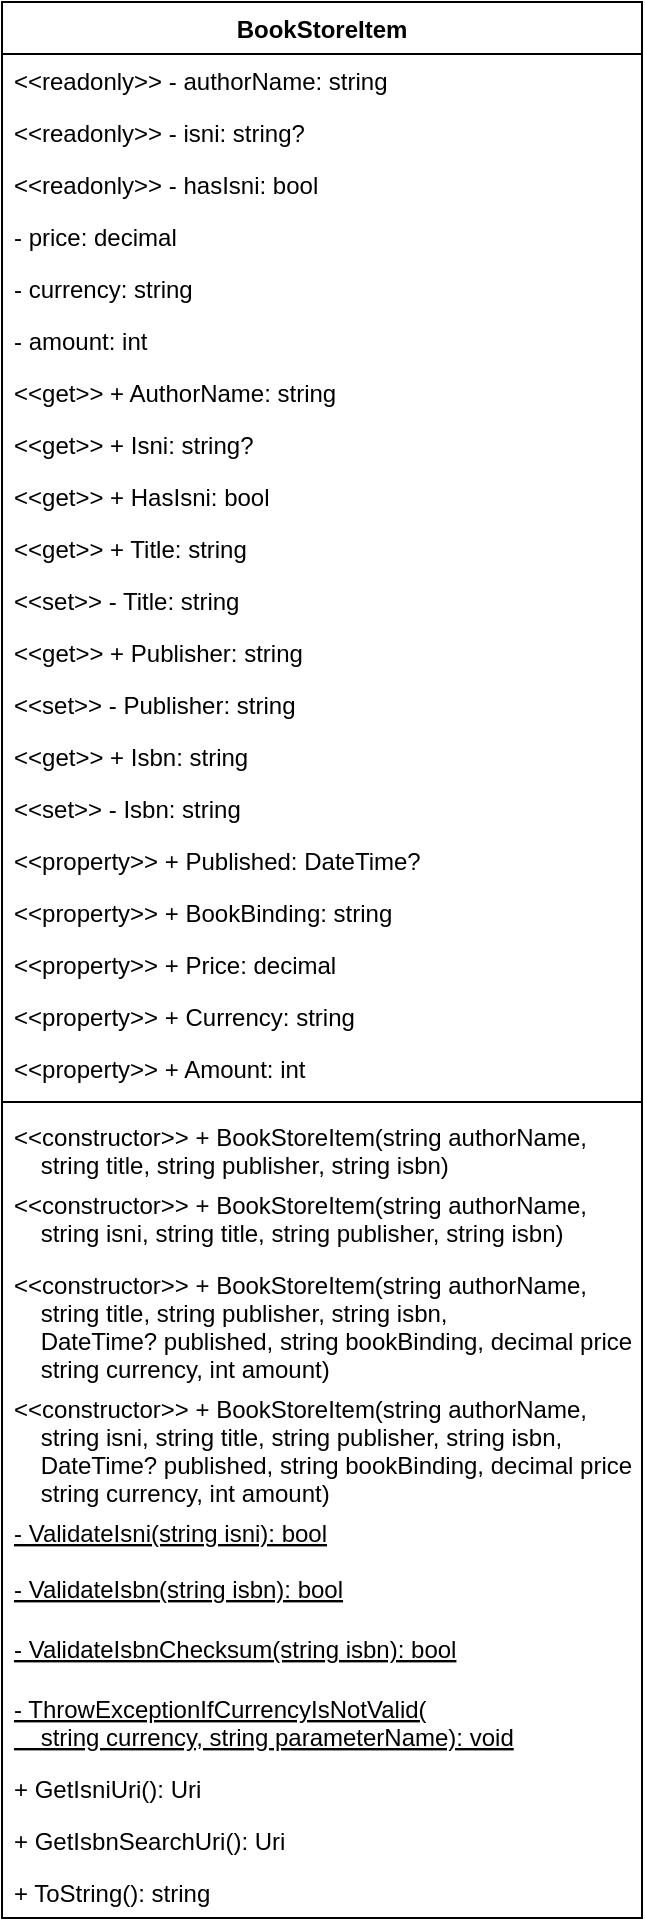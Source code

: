 <mxfile version="20.2.3" type="device"><diagram id="ekLerv10-5Og8tD3GVhr" name="class-diagram"><mxGraphModel dx="1828" dy="561" grid="1" gridSize="10" guides="1" tooltips="1" connect="1" arrows="1" fold="1" page="1" pageScale="1" pageWidth="850" pageHeight="1100" math="0" shadow="0"><root><mxCell id="8sShPmPlEh92SBYfi-gu-0"/><mxCell id="8sShPmPlEh92SBYfi-gu-1" parent="8sShPmPlEh92SBYfi-gu-0"/><mxCell id="dL_3BTujGqF_IkzBiXf5-0" value="BookStoreItem" style="swimlane;fontStyle=1;align=center;verticalAlign=top;childLayout=stackLayout;horizontal=1;startSize=26;horizontalStack=0;resizeParent=1;resizeParentMax=0;resizeLast=0;collapsible=1;marginBottom=0;" vertex="1" parent="8sShPmPlEh92SBYfi-gu-1"><mxGeometry x="-800" y="40" width="320" height="958" as="geometry"/></mxCell><mxCell id="dL_3BTujGqF_IkzBiXf5-13" value="&lt;&lt;readonly&gt;&gt; - authorName: string" style="text;strokeColor=none;fillColor=none;align=left;verticalAlign=top;spacingLeft=4;spacingRight=4;overflow=hidden;rotatable=0;points=[[0,0.5],[1,0.5]];portConstraint=eastwest;" vertex="1" parent="dL_3BTujGqF_IkzBiXf5-0"><mxGeometry y="26" width="320" height="26" as="geometry"/></mxCell><mxCell id="dL_3BTujGqF_IkzBiXf5-14" value="&lt;&lt;readonly&gt;&gt; - isni: string?" style="text;strokeColor=none;fillColor=none;align=left;verticalAlign=top;spacingLeft=4;spacingRight=4;overflow=hidden;rotatable=0;points=[[0,0.5],[1,0.5]];portConstraint=eastwest;" vertex="1" parent="dL_3BTujGqF_IkzBiXf5-0"><mxGeometry y="52" width="320" height="26" as="geometry"/></mxCell><mxCell id="dL_3BTujGqF_IkzBiXf5-15" value="&lt;&lt;readonly&gt;&gt; - hasIsni: bool" style="text;strokeColor=none;fillColor=none;align=left;verticalAlign=top;spacingLeft=4;spacingRight=4;overflow=hidden;rotatable=0;points=[[0,0.5],[1,0.5]];portConstraint=eastwest;" vertex="1" parent="dL_3BTujGqF_IkzBiXf5-0"><mxGeometry y="78" width="320" height="26" as="geometry"/></mxCell><mxCell id="dL_3BTujGqF_IkzBiXf5-16" value="- price: decimal" style="text;strokeColor=none;fillColor=none;align=left;verticalAlign=top;spacingLeft=4;spacingRight=4;overflow=hidden;rotatable=0;points=[[0,0.5],[1,0.5]];portConstraint=eastwest;" vertex="1" parent="dL_3BTujGqF_IkzBiXf5-0"><mxGeometry y="104" width="320" height="26" as="geometry"/></mxCell><mxCell id="dL_3BTujGqF_IkzBiXf5-17" value="- currency: string" style="text;strokeColor=none;fillColor=none;align=left;verticalAlign=top;spacingLeft=4;spacingRight=4;overflow=hidden;rotatable=0;points=[[0,0.5],[1,0.5]];portConstraint=eastwest;" vertex="1" parent="dL_3BTujGqF_IkzBiXf5-0"><mxGeometry y="130" width="320" height="26" as="geometry"/></mxCell><mxCell id="dL_3BTujGqF_IkzBiXf5-18" value="- amount: int" style="text;strokeColor=none;fillColor=none;align=left;verticalAlign=top;spacingLeft=4;spacingRight=4;overflow=hidden;rotatable=0;points=[[0,0.5],[1,0.5]];portConstraint=eastwest;" vertex="1" parent="dL_3BTujGqF_IkzBiXf5-0"><mxGeometry y="156" width="320" height="26" as="geometry"/></mxCell><mxCell id="dL_3BTujGqF_IkzBiXf5-1" value="&lt;&lt;get&gt;&gt; + AuthorName: string" style="text;strokeColor=none;fillColor=none;align=left;verticalAlign=top;spacingLeft=4;spacingRight=4;overflow=hidden;rotatable=0;points=[[0,0.5],[1,0.5]];portConstraint=eastwest;" vertex="1" parent="dL_3BTujGqF_IkzBiXf5-0"><mxGeometry y="182" width="320" height="26" as="geometry"/></mxCell><mxCell id="dL_3BTujGqF_IkzBiXf5-2" value="&lt;&lt;get&gt;&gt; + Isni: string?" style="text;strokeColor=none;fillColor=none;align=left;verticalAlign=top;spacingLeft=4;spacingRight=4;overflow=hidden;rotatable=0;points=[[0,0.5],[1,0.5]];portConstraint=eastwest;" vertex="1" parent="dL_3BTujGqF_IkzBiXf5-0"><mxGeometry y="208" width="320" height="26" as="geometry"/></mxCell><mxCell id="dL_3BTujGqF_IkzBiXf5-3" value="&lt;&lt;get&gt;&gt; + HasIsni: bool" style="text;strokeColor=none;fillColor=none;align=left;verticalAlign=top;spacingLeft=4;spacingRight=4;overflow=hidden;rotatable=0;points=[[0,0.5],[1,0.5]];portConstraint=eastwest;" vertex="1" parent="dL_3BTujGqF_IkzBiXf5-0"><mxGeometry y="234" width="320" height="26" as="geometry"/></mxCell><mxCell id="dL_3BTujGqF_IkzBiXf5-4" value="&lt;&lt;get&gt;&gt; + Title: string" style="text;strokeColor=none;fillColor=none;align=left;verticalAlign=top;spacingLeft=4;spacingRight=4;overflow=hidden;rotatable=0;points=[[0,0.5],[1,0.5]];portConstraint=eastwest;" vertex="1" parent="dL_3BTujGqF_IkzBiXf5-0"><mxGeometry y="260" width="320" height="26" as="geometry"/></mxCell><mxCell id="dL_3BTujGqF_IkzBiXf5-24" value="&lt;&lt;set&gt;&gt; - Title: string" style="text;strokeColor=none;fillColor=none;align=left;verticalAlign=top;spacingLeft=4;spacingRight=4;overflow=hidden;rotatable=0;points=[[0,0.5],[1,0.5]];portConstraint=eastwest;" vertex="1" parent="dL_3BTujGqF_IkzBiXf5-0"><mxGeometry y="286" width="320" height="26" as="geometry"/></mxCell><mxCell id="dL_3BTujGqF_IkzBiXf5-23" value="&lt;&lt;get&gt;&gt; + Publisher: string" style="text;strokeColor=none;fillColor=none;align=left;verticalAlign=top;spacingLeft=4;spacingRight=4;overflow=hidden;rotatable=0;points=[[0,0.5],[1,0.5]];portConstraint=eastwest;" vertex="1" parent="dL_3BTujGqF_IkzBiXf5-0"><mxGeometry y="312" width="320" height="26" as="geometry"/></mxCell><mxCell id="dL_3BTujGqF_IkzBiXf5-22" value="&lt;&lt;set&gt;&gt; - Publisher: string" style="text;strokeColor=none;fillColor=none;align=left;verticalAlign=top;spacingLeft=4;spacingRight=4;overflow=hidden;rotatable=0;points=[[0,0.5],[1,0.5]];portConstraint=eastwest;" vertex="1" parent="dL_3BTujGqF_IkzBiXf5-0"><mxGeometry y="338" width="320" height="26" as="geometry"/></mxCell><mxCell id="dL_3BTujGqF_IkzBiXf5-25" value="&lt;&lt;get&gt;&gt; + Isbn: string" style="text;strokeColor=none;fillColor=none;align=left;verticalAlign=top;spacingLeft=4;spacingRight=4;overflow=hidden;rotatable=0;points=[[0,0.5],[1,0.5]];portConstraint=eastwest;" vertex="1" parent="dL_3BTujGqF_IkzBiXf5-0"><mxGeometry y="364" width="320" height="26" as="geometry"/></mxCell><mxCell id="dL_3BTujGqF_IkzBiXf5-26" value="&lt;&lt;set&gt;&gt; - Isbn: string" style="text;strokeColor=none;fillColor=none;align=left;verticalAlign=top;spacingLeft=4;spacingRight=4;overflow=hidden;rotatable=0;points=[[0,0.5],[1,0.5]];portConstraint=eastwest;" vertex="1" parent="dL_3BTujGqF_IkzBiXf5-0"><mxGeometry y="390" width="320" height="26" as="geometry"/></mxCell><mxCell id="dL_3BTujGqF_IkzBiXf5-27" value="&lt;&lt;property&gt;&gt; + Published: DateTime?" style="text;strokeColor=none;fillColor=none;align=left;verticalAlign=top;spacingLeft=4;spacingRight=4;overflow=hidden;rotatable=0;points=[[0,0.5],[1,0.5]];portConstraint=eastwest;" vertex="1" parent="dL_3BTujGqF_IkzBiXf5-0"><mxGeometry y="416" width="320" height="26" as="geometry"/></mxCell><mxCell id="dL_3BTujGqF_IkzBiXf5-28" value="&lt;&lt;property&gt;&gt; + BookBinding: string" style="text;strokeColor=none;fillColor=none;align=left;verticalAlign=top;spacingLeft=4;spacingRight=4;overflow=hidden;rotatable=0;points=[[0,0.5],[1,0.5]];portConstraint=eastwest;" vertex="1" parent="dL_3BTujGqF_IkzBiXf5-0"><mxGeometry y="442" width="320" height="26" as="geometry"/></mxCell><mxCell id="dL_3BTujGqF_IkzBiXf5-29" value="&lt;&lt;property&gt;&gt; + Price: decimal" style="text;strokeColor=none;fillColor=none;align=left;verticalAlign=top;spacingLeft=4;spacingRight=4;overflow=hidden;rotatable=0;points=[[0,0.5],[1,0.5]];portConstraint=eastwest;" vertex="1" parent="dL_3BTujGqF_IkzBiXf5-0"><mxGeometry y="468" width="320" height="26" as="geometry"/></mxCell><mxCell id="dL_3BTujGqF_IkzBiXf5-30" value="&lt;&lt;property&gt;&gt; + Currency: string" style="text;strokeColor=none;fillColor=none;align=left;verticalAlign=top;spacingLeft=4;spacingRight=4;overflow=hidden;rotatable=0;points=[[0,0.5],[1,0.5]];portConstraint=eastwest;" vertex="1" parent="dL_3BTujGqF_IkzBiXf5-0"><mxGeometry y="494" width="320" height="26" as="geometry"/></mxCell><mxCell id="dL_3BTujGqF_IkzBiXf5-31" value="&lt;&lt;property&gt;&gt; + Amount: int" style="text;strokeColor=none;fillColor=none;align=left;verticalAlign=top;spacingLeft=4;spacingRight=4;overflow=hidden;rotatable=0;points=[[0,0.5],[1,0.5]];portConstraint=eastwest;" vertex="1" parent="dL_3BTujGqF_IkzBiXf5-0"><mxGeometry y="520" width="320" height="26" as="geometry"/></mxCell><mxCell id="dL_3BTujGqF_IkzBiXf5-7" value="" style="line;strokeWidth=1;fillColor=none;align=left;verticalAlign=middle;spacingTop=-1;spacingLeft=3;spacingRight=3;rotatable=0;labelPosition=right;points=[];portConstraint=eastwest;" vertex="1" parent="dL_3BTujGqF_IkzBiXf5-0"><mxGeometry y="546" width="320" height="8" as="geometry"/></mxCell><mxCell id="dL_3BTujGqF_IkzBiXf5-8" value="&lt;&lt;constructor&gt;&gt; + BookStoreItem(string authorName,&#10;    string title, string publisher, string isbn)" style="text;strokeColor=none;fillColor=none;align=left;verticalAlign=top;spacingLeft=4;spacingRight=4;overflow=hidden;rotatable=0;points=[[0,0.5],[1,0.5]];portConstraint=eastwest;" vertex="1" parent="dL_3BTujGqF_IkzBiXf5-0"><mxGeometry y="554" width="320" height="34" as="geometry"/></mxCell><mxCell id="dL_3BTujGqF_IkzBiXf5-19" value="&lt;&lt;constructor&gt;&gt; + BookStoreItem(string authorName,&#10;    string isni, string title, string publisher, string isbn)" style="text;strokeColor=none;fillColor=none;align=left;verticalAlign=top;spacingLeft=4;spacingRight=4;overflow=hidden;rotatable=0;points=[[0,0.5],[1,0.5]];portConstraint=eastwest;" vertex="1" parent="dL_3BTujGqF_IkzBiXf5-0"><mxGeometry y="588" width="320" height="40" as="geometry"/></mxCell><mxCell id="dL_3BTujGqF_IkzBiXf5-20" value="&lt;&lt;constructor&gt;&gt; + BookStoreItem(string authorName,&#10;    string title, string publisher, string isbn,&#10;    DateTime? published, string bookBinding, decimal price,&#10;    string currency, int amount)" style="text;strokeColor=none;fillColor=none;align=left;verticalAlign=top;spacingLeft=4;spacingRight=4;overflow=hidden;rotatable=0;points=[[0,0.5],[1,0.5]];portConstraint=eastwest;" vertex="1" parent="dL_3BTujGqF_IkzBiXf5-0"><mxGeometry y="628" width="320" height="62" as="geometry"/></mxCell><mxCell id="dL_3BTujGqF_IkzBiXf5-21" value="&lt;&lt;constructor&gt;&gt; + BookStoreItem(string authorName,&#10;    string isni, string title, string publisher, string isbn,&#10;    DateTime? published, string bookBinding, decimal price,&#10;    string currency, int amount)" style="text;strokeColor=none;fillColor=none;align=left;verticalAlign=top;spacingLeft=4;spacingRight=4;overflow=hidden;rotatable=0;points=[[0,0.5],[1,0.5]];portConstraint=eastwest;" vertex="1" parent="dL_3BTujGqF_IkzBiXf5-0"><mxGeometry y="690" width="320" height="62" as="geometry"/></mxCell><mxCell id="dL_3BTujGqF_IkzBiXf5-34" value="- ValidateIsni(string isni): bool" style="text;strokeColor=none;fillColor=none;align=left;verticalAlign=top;spacingLeft=4;spacingRight=4;overflow=hidden;rotatable=0;points=[[0,0.5],[1,0.5]];portConstraint=eastwest;fontStyle=4" vertex="1" parent="dL_3BTujGqF_IkzBiXf5-0"><mxGeometry y="752" width="320" height="28" as="geometry"/></mxCell><mxCell id="dL_3BTujGqF_IkzBiXf5-35" value="- ValidateIsbn(string isbn): bool" style="text;strokeColor=none;fillColor=none;align=left;verticalAlign=top;spacingLeft=4;spacingRight=4;overflow=hidden;rotatable=0;points=[[0,0.5],[1,0.5]];portConstraint=eastwest;fontStyle=4" vertex="1" parent="dL_3BTujGqF_IkzBiXf5-0"><mxGeometry y="780" width="320" height="30" as="geometry"/></mxCell><mxCell id="dL_3BTujGqF_IkzBiXf5-37" value="- ValidateIsbnChecksum(string isbn): bool" style="text;strokeColor=none;fillColor=none;align=left;verticalAlign=top;spacingLeft=4;spacingRight=4;overflow=hidden;rotatable=0;points=[[0,0.5],[1,0.5]];portConstraint=eastwest;fontStyle=4" vertex="1" parent="dL_3BTujGqF_IkzBiXf5-0"><mxGeometry y="810" width="320" height="30" as="geometry"/></mxCell><mxCell id="dL_3BTujGqF_IkzBiXf5-33" value="- ThrowExceptionIfCurrencyIsNotValid(&#10;    string currency, string parameterName): void" style="text;strokeColor=none;fillColor=none;align=left;verticalAlign=top;spacingLeft=4;spacingRight=4;overflow=hidden;rotatable=0;points=[[0,0.5],[1,0.5]];portConstraint=eastwest;fontStyle=4" vertex="1" parent="dL_3BTujGqF_IkzBiXf5-0"><mxGeometry y="840" width="320" height="40" as="geometry"/></mxCell><mxCell id="dL_3BTujGqF_IkzBiXf5-11" value="+ GetIsniUri(): Uri" style="text;strokeColor=none;fillColor=none;align=left;verticalAlign=top;spacingLeft=4;spacingRight=4;overflow=hidden;rotatable=0;points=[[0,0.5],[1,0.5]];portConstraint=eastwest;" vertex="1" parent="dL_3BTujGqF_IkzBiXf5-0"><mxGeometry y="880" width="320" height="26" as="geometry"/></mxCell><mxCell id="dL_3BTujGqF_IkzBiXf5-32" value="+ GetIsbnSearchUri(): Uri" style="text;strokeColor=none;fillColor=none;align=left;verticalAlign=top;spacingLeft=4;spacingRight=4;overflow=hidden;rotatable=0;points=[[0,0.5],[1,0.5]];portConstraint=eastwest;" vertex="1" parent="dL_3BTujGqF_IkzBiXf5-0"><mxGeometry y="906" width="320" height="26" as="geometry"/></mxCell><mxCell id="dL_3BTujGqF_IkzBiXf5-12" value="+ ToString(): string" style="text;strokeColor=none;fillColor=none;align=left;verticalAlign=top;spacingLeft=4;spacingRight=4;overflow=hidden;rotatable=0;points=[[0,0.5],[1,0.5]];portConstraint=eastwest;" vertex="1" parent="dL_3BTujGqF_IkzBiXf5-0"><mxGeometry y="932" width="320" height="26" as="geometry"/></mxCell></root></mxGraphModel></diagram></mxfile>
